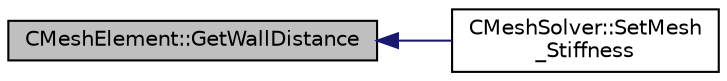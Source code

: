 digraph "CMeshElement::GetWallDistance"
{
  edge [fontname="Helvetica",fontsize="10",labelfontname="Helvetica",labelfontsize="10"];
  node [fontname="Helvetica",fontsize="10",shape=record];
  rankdir="LR";
  Node16 [label="CMeshElement::GetWallDistance",height=0.2,width=0.4,color="black", fillcolor="grey75", style="filled", fontcolor="black"];
  Node16 -> Node17 [dir="back",color="midnightblue",fontsize="10",style="solid",fontname="Helvetica"];
  Node17 [label="CMeshSolver::SetMesh\l_Stiffness",height=0.2,width=0.4,color="black", fillcolor="white", style="filled",URL="$class_c_mesh_solver.html#ae30c74a70b2061d1adac2d5ab99a054d",tooltip="Set the stiffness of the mesh. "];
}
